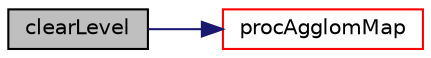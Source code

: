digraph "clearLevel"
{
  bgcolor="transparent";
  edge [fontname="Helvetica",fontsize="10",labelfontname="Helvetica",labelfontsize="10"];
  node [fontname="Helvetica",fontsize="10",shape=record];
  rankdir="LR";
  Node1 [label="clearLevel",height=0.2,width=0.4,color="black", fillcolor="grey75", style="filled", fontcolor="black"];
  Node1 -> Node2 [color="midnightblue",fontsize="10",style="solid",fontname="Helvetica"];
  Node2 [label="procAgglomMap",height=0.2,width=0.4,color="red",URL="$a00913.html#a6142369afd309ce91e206a9d512f0ead",tooltip="Mapping from processor to agglomerated processor (global, all. "];
}
